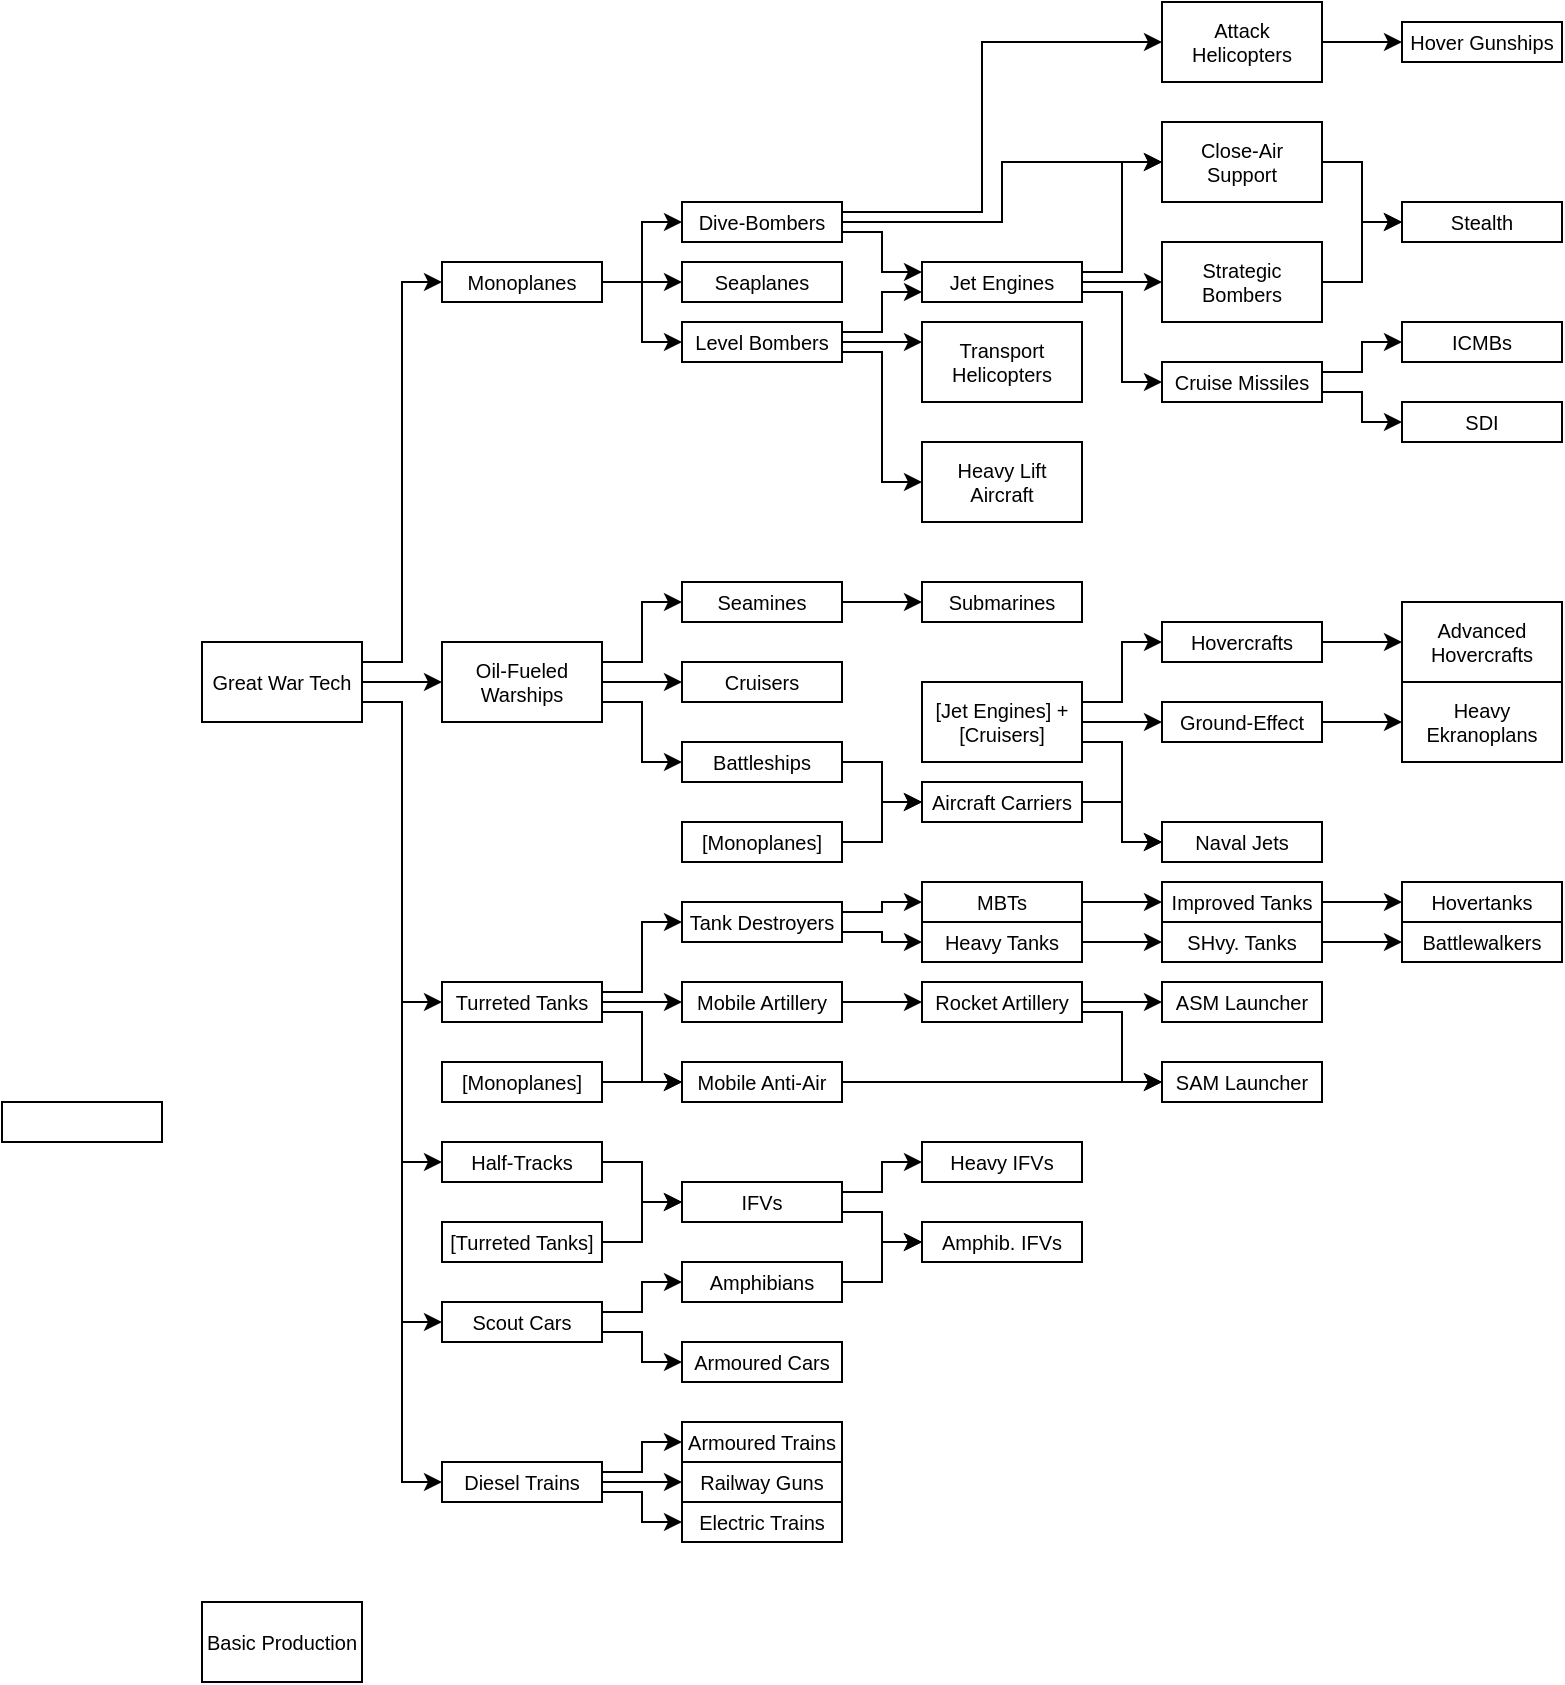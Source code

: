 <mxfile version="12.9.9" type="device"><diagram id="LhzCE-WjMISxoBTkqzNR" name="Page-1"><mxGraphModel dx="1072" dy="792" grid="1" gridSize="10" guides="0" tooltips="1" connect="1" arrows="1" fold="1" page="1" pageScale="1" pageWidth="1600" pageHeight="900" math="0" shadow="0"><root><mxCell id="0"/><mxCell id="1" parent="0"/><mxCell id="kgX0s_0cHAz8_8uSXfBt-47" style="edgeStyle=orthogonalEdgeStyle;rounded=0;orthogonalLoop=1;jettySize=auto;html=1;exitX=1;exitY=0.25;exitDx=0;exitDy=0;entryX=0;entryY=0.5;entryDx=0;entryDy=0;fontSize=10;" edge="1" parent="1" source="kgX0s_0cHAz8_8uSXfBt-1" target="kgX0s_0cHAz8_8uSXfBt-3"><mxGeometry relative="1" as="geometry"/></mxCell><mxCell id="kgX0s_0cHAz8_8uSXfBt-48" style="edgeStyle=orthogonalEdgeStyle;rounded=0;orthogonalLoop=1;jettySize=auto;html=1;exitX=1;exitY=0.5;exitDx=0;exitDy=0;entryX=0;entryY=0.5;entryDx=0;entryDy=0;fontSize=10;" edge="1" parent="1" source="kgX0s_0cHAz8_8uSXfBt-1" target="kgX0s_0cHAz8_8uSXfBt-46"><mxGeometry relative="1" as="geometry"/></mxCell><mxCell id="kgX0s_0cHAz8_8uSXfBt-88" style="edgeStyle=orthogonalEdgeStyle;rounded=0;orthogonalLoop=1;jettySize=auto;html=1;exitX=1;exitY=0.75;exitDx=0;exitDy=0;entryX=0;entryY=0.5;entryDx=0;entryDy=0;fontSize=10;" edge="1" parent="1" source="kgX0s_0cHAz8_8uSXfBt-1" target="kgX0s_0cHAz8_8uSXfBt-77"><mxGeometry relative="1" as="geometry"/></mxCell><mxCell id="kgX0s_0cHAz8_8uSXfBt-89" style="edgeStyle=orthogonalEdgeStyle;rounded=0;orthogonalLoop=1;jettySize=auto;html=1;exitX=1;exitY=0.75;exitDx=0;exitDy=0;entryX=0;entryY=0.5;entryDx=0;entryDy=0;fontSize=10;" edge="1" parent="1" source="kgX0s_0cHAz8_8uSXfBt-1" target="kgX0s_0cHAz8_8uSXfBt-78"><mxGeometry relative="1" as="geometry"/></mxCell><mxCell id="kgX0s_0cHAz8_8uSXfBt-132" style="edgeStyle=orthogonalEdgeStyle;rounded=0;orthogonalLoop=1;jettySize=auto;html=1;exitX=1;exitY=0.75;exitDx=0;exitDy=0;entryX=0;entryY=0.5;entryDx=0;entryDy=0;fontSize=10;" edge="1" parent="1" source="kgX0s_0cHAz8_8uSXfBt-1" target="kgX0s_0cHAz8_8uSXfBt-128"><mxGeometry relative="1" as="geometry"/></mxCell><mxCell id="kgX0s_0cHAz8_8uSXfBt-138" style="edgeStyle=orthogonalEdgeStyle;rounded=0;orthogonalLoop=1;jettySize=auto;html=1;exitX=1;exitY=0.75;exitDx=0;exitDy=0;entryX=0;entryY=0.5;entryDx=0;entryDy=0;fontSize=10;" edge="1" parent="1" source="kgX0s_0cHAz8_8uSXfBt-1" target="kgX0s_0cHAz8_8uSXfBt-137"><mxGeometry relative="1" as="geometry"/></mxCell><mxCell id="kgX0s_0cHAz8_8uSXfBt-1" value="Great War Tech" style="rounded=0;whiteSpace=wrap;html=1;fontSize=10;" vertex="1" parent="1"><mxGeometry x="120" y="320" width="80" height="40" as="geometry"/></mxCell><mxCell id="kgX0s_0cHAz8_8uSXfBt-9" style="edgeStyle=orthogonalEdgeStyle;rounded=0;orthogonalLoop=1;jettySize=auto;html=1;exitX=1;exitY=0.5;exitDx=0;exitDy=0;entryX=0;entryY=0.5;entryDx=0;entryDy=0;fontSize=10;" edge="1" parent="1" source="kgX0s_0cHAz8_8uSXfBt-3" target="kgX0s_0cHAz8_8uSXfBt-8"><mxGeometry relative="1" as="geometry"/></mxCell><mxCell id="kgX0s_0cHAz8_8uSXfBt-10" style="edgeStyle=orthogonalEdgeStyle;rounded=0;orthogonalLoop=1;jettySize=auto;html=1;exitX=1;exitY=0.5;exitDx=0;exitDy=0;entryX=0;entryY=0.5;entryDx=0;entryDy=0;fontSize=10;" edge="1" parent="1" source="kgX0s_0cHAz8_8uSXfBt-3" target="kgX0s_0cHAz8_8uSXfBt-7"><mxGeometry relative="1" as="geometry"/></mxCell><mxCell id="kgX0s_0cHAz8_8uSXfBt-11" style="edgeStyle=orthogonalEdgeStyle;rounded=0;orthogonalLoop=1;jettySize=auto;html=1;exitX=1;exitY=0.5;exitDx=0;exitDy=0;entryX=0;entryY=0.5;entryDx=0;entryDy=0;fontSize=10;" edge="1" parent="1" source="kgX0s_0cHAz8_8uSXfBt-3" target="kgX0s_0cHAz8_8uSXfBt-5"><mxGeometry relative="1" as="geometry"/></mxCell><mxCell id="kgX0s_0cHAz8_8uSXfBt-3" value="Monoplanes" style="rounded=0;whiteSpace=wrap;html=1;fontSize=10;" vertex="1" parent="1"><mxGeometry x="240" y="130" width="80" height="20" as="geometry"/></mxCell><mxCell id="kgX0s_0cHAz8_8uSXfBt-17" style="edgeStyle=orthogonalEdgeStyle;rounded=0;orthogonalLoop=1;jettySize=auto;html=1;exitX=1;exitY=0.5;exitDx=0;exitDy=0;entryX=0;entryY=0.5;entryDx=0;entryDy=0;fontSize=10;" edge="1" parent="1" source="kgX0s_0cHAz8_8uSXfBt-5" target="kgX0s_0cHAz8_8uSXfBt-15"><mxGeometry relative="1" as="geometry"/></mxCell><mxCell id="kgX0s_0cHAz8_8uSXfBt-40" style="edgeStyle=orthogonalEdgeStyle;rounded=0;orthogonalLoop=1;jettySize=auto;html=1;exitX=1;exitY=0.75;exitDx=0;exitDy=0;entryX=0;entryY=0.25;entryDx=0;entryDy=0;fontSize=10;" edge="1" parent="1" source="kgX0s_0cHAz8_8uSXfBt-5" target="kgX0s_0cHAz8_8uSXfBt-12"><mxGeometry relative="1" as="geometry"/></mxCell><mxCell id="kgX0s_0cHAz8_8uSXfBt-76" style="edgeStyle=orthogonalEdgeStyle;rounded=0;orthogonalLoop=1;jettySize=auto;html=1;exitX=1;exitY=0.25;exitDx=0;exitDy=0;entryX=0;entryY=0.5;entryDx=0;entryDy=0;fontSize=10;" edge="1" parent="1" source="kgX0s_0cHAz8_8uSXfBt-5" target="kgX0s_0cHAz8_8uSXfBt-22"><mxGeometry relative="1" as="geometry"><Array as="points"><mxPoint x="510" y="105"/><mxPoint x="510" y="20"/></Array></mxGeometry></mxCell><mxCell id="kgX0s_0cHAz8_8uSXfBt-5" value="Dive-Bombers" style="rounded=0;whiteSpace=wrap;html=1;fontSize=10;" vertex="1" parent="1"><mxGeometry x="360" y="100" width="80" height="20" as="geometry"/></mxCell><mxCell id="kgX0s_0cHAz8_8uSXfBt-38" style="edgeStyle=orthogonalEdgeStyle;rounded=0;orthogonalLoop=1;jettySize=auto;html=1;exitX=1;exitY=0.75;exitDx=0;exitDy=0;entryX=0;entryY=0.5;entryDx=0;entryDy=0;fontSize=10;" edge="1" parent="1" source="kgX0s_0cHAz8_8uSXfBt-7" target="kgX0s_0cHAz8_8uSXfBt-20"><mxGeometry relative="1" as="geometry"/></mxCell><mxCell id="kgX0s_0cHAz8_8uSXfBt-39" style="edgeStyle=orthogonalEdgeStyle;rounded=0;orthogonalLoop=1;jettySize=auto;html=1;exitX=1;exitY=0.25;exitDx=0;exitDy=0;entryX=0;entryY=0.75;entryDx=0;entryDy=0;fontSize=10;" edge="1" parent="1" source="kgX0s_0cHAz8_8uSXfBt-7" target="kgX0s_0cHAz8_8uSXfBt-12"><mxGeometry relative="1" as="geometry"/></mxCell><mxCell id="kgX0s_0cHAz8_8uSXfBt-75" style="edgeStyle=orthogonalEdgeStyle;rounded=0;orthogonalLoop=1;jettySize=auto;html=1;exitX=1;exitY=0.5;exitDx=0;exitDy=0;entryX=0;entryY=0.25;entryDx=0;entryDy=0;fontSize=10;" edge="1" parent="1" source="kgX0s_0cHAz8_8uSXfBt-7" target="kgX0s_0cHAz8_8uSXfBt-28"><mxGeometry relative="1" as="geometry"/></mxCell><mxCell id="kgX0s_0cHAz8_8uSXfBt-7" value="Level Bombers" style="rounded=0;whiteSpace=wrap;html=1;fontSize=10;" vertex="1" parent="1"><mxGeometry x="360" y="160" width="80" height="20" as="geometry"/></mxCell><mxCell id="kgX0s_0cHAz8_8uSXfBt-8" value="Seaplanes" style="rounded=0;whiteSpace=wrap;html=1;fontSize=10;" vertex="1" parent="1"><mxGeometry x="360" y="130" width="80" height="20" as="geometry"/></mxCell><mxCell id="kgX0s_0cHAz8_8uSXfBt-19" style="edgeStyle=orthogonalEdgeStyle;rounded=0;orthogonalLoop=1;jettySize=auto;html=1;exitX=1;exitY=0.5;exitDx=0;exitDy=0;entryX=0;entryY=0.5;entryDx=0;entryDy=0;fontSize=10;" edge="1" parent="1" source="kgX0s_0cHAz8_8uSXfBt-12" target="kgX0s_0cHAz8_8uSXfBt-18"><mxGeometry relative="1" as="geometry"/></mxCell><mxCell id="kgX0s_0cHAz8_8uSXfBt-42" style="edgeStyle=orthogonalEdgeStyle;rounded=0;orthogonalLoop=1;jettySize=auto;html=1;exitX=1;exitY=0.25;exitDx=0;exitDy=0;entryX=0;entryY=0.5;entryDx=0;entryDy=0;fontSize=10;" edge="1" parent="1" source="kgX0s_0cHAz8_8uSXfBt-12" target="kgX0s_0cHAz8_8uSXfBt-15"><mxGeometry relative="1" as="geometry"/></mxCell><mxCell id="kgX0s_0cHAz8_8uSXfBt-43" style="edgeStyle=orthogonalEdgeStyle;rounded=0;orthogonalLoop=1;jettySize=auto;html=1;exitX=1;exitY=0.75;exitDx=0;exitDy=0;entryX=0;entryY=0.5;entryDx=0;entryDy=0;fontSize=10;" edge="1" parent="1" source="kgX0s_0cHAz8_8uSXfBt-12" target="kgX0s_0cHAz8_8uSXfBt-31"><mxGeometry relative="1" as="geometry"/></mxCell><mxCell id="kgX0s_0cHAz8_8uSXfBt-12" value="Jet Engines" style="rounded=0;whiteSpace=wrap;html=1;fontSize=10;" vertex="1" parent="1"><mxGeometry x="480" y="130" width="80" height="20" as="geometry"/></mxCell><mxCell id="kgX0s_0cHAz8_8uSXfBt-26" style="edgeStyle=orthogonalEdgeStyle;rounded=0;orthogonalLoop=1;jettySize=auto;html=1;exitX=1;exitY=0.5;exitDx=0;exitDy=0;entryX=0;entryY=0.5;entryDx=0;entryDy=0;fontSize=10;" edge="1" parent="1" source="kgX0s_0cHAz8_8uSXfBt-15" target="kgX0s_0cHAz8_8uSXfBt-24"><mxGeometry relative="1" as="geometry"/></mxCell><mxCell id="kgX0s_0cHAz8_8uSXfBt-15" value="Close-Air Support" style="rounded=0;whiteSpace=wrap;html=1;fontSize=10;" vertex="1" parent="1"><mxGeometry x="600" y="60" width="80" height="40" as="geometry"/></mxCell><mxCell id="kgX0s_0cHAz8_8uSXfBt-27" style="edgeStyle=orthogonalEdgeStyle;rounded=0;orthogonalLoop=1;jettySize=auto;html=1;exitX=1;exitY=0.5;exitDx=0;exitDy=0;entryX=0;entryY=0.5;entryDx=0;entryDy=0;fontSize=10;" edge="1" parent="1" source="kgX0s_0cHAz8_8uSXfBt-18" target="kgX0s_0cHAz8_8uSXfBt-24"><mxGeometry relative="1" as="geometry"/></mxCell><mxCell id="kgX0s_0cHAz8_8uSXfBt-18" value="Strategic Bombers" style="rounded=0;whiteSpace=wrap;html=1;fontSize=10;" vertex="1" parent="1"><mxGeometry x="600" y="120" width="80" height="40" as="geometry"/></mxCell><mxCell id="kgX0s_0cHAz8_8uSXfBt-20" value="Heavy Lift Aircraft" style="rounded=0;whiteSpace=wrap;html=1;fontSize=10;" vertex="1" parent="1"><mxGeometry x="480" y="220" width="80" height="40" as="geometry"/></mxCell><mxCell id="kgX0s_0cHAz8_8uSXfBt-134" style="edgeStyle=orthogonalEdgeStyle;rounded=0;orthogonalLoop=1;jettySize=auto;html=1;exitX=1;exitY=0.5;exitDx=0;exitDy=0;entryX=0;entryY=0.5;entryDx=0;entryDy=0;fontSize=10;" edge="1" parent="1" source="kgX0s_0cHAz8_8uSXfBt-22" target="kgX0s_0cHAz8_8uSXfBt-133"><mxGeometry relative="1" as="geometry"/></mxCell><mxCell id="kgX0s_0cHAz8_8uSXfBt-22" value="Attack Helicopters" style="rounded=0;whiteSpace=wrap;html=1;fontSize=10;" vertex="1" parent="1"><mxGeometry x="600" width="80" height="40" as="geometry"/></mxCell><mxCell id="kgX0s_0cHAz8_8uSXfBt-24" value="Stealth" style="rounded=0;whiteSpace=wrap;html=1;fontSize=10;" vertex="1" parent="1"><mxGeometry x="720" y="100" width="80" height="20" as="geometry"/></mxCell><mxCell id="kgX0s_0cHAz8_8uSXfBt-28" value="Transport Helicopters" style="rounded=0;whiteSpace=wrap;html=1;fontSize=10;" vertex="1" parent="1"><mxGeometry x="480" y="160" width="80" height="40" as="geometry"/></mxCell><mxCell id="kgX0s_0cHAz8_8uSXfBt-44" style="edgeStyle=orthogonalEdgeStyle;rounded=0;orthogonalLoop=1;jettySize=auto;html=1;exitX=1;exitY=0.75;exitDx=0;exitDy=0;entryX=0;entryY=0.5;entryDx=0;entryDy=0;fontSize=10;" edge="1" parent="1" source="kgX0s_0cHAz8_8uSXfBt-31" target="kgX0s_0cHAz8_8uSXfBt-35"><mxGeometry relative="1" as="geometry"/></mxCell><mxCell id="kgX0s_0cHAz8_8uSXfBt-45" style="edgeStyle=orthogonalEdgeStyle;rounded=0;orthogonalLoop=1;jettySize=auto;html=1;exitX=1;exitY=0.25;exitDx=0;exitDy=0;entryX=0;entryY=0.5;entryDx=0;entryDy=0;fontSize=10;" edge="1" parent="1" source="kgX0s_0cHAz8_8uSXfBt-31" target="kgX0s_0cHAz8_8uSXfBt-34"><mxGeometry relative="1" as="geometry"/></mxCell><mxCell id="kgX0s_0cHAz8_8uSXfBt-31" value="Cruise Missiles" style="rounded=0;whiteSpace=wrap;html=1;fontSize=10;" vertex="1" parent="1"><mxGeometry x="600" y="180" width="80" height="20" as="geometry"/></mxCell><mxCell id="kgX0s_0cHAz8_8uSXfBt-34" value="ICMBs" style="rounded=0;whiteSpace=wrap;html=1;fontSize=10;" vertex="1" parent="1"><mxGeometry x="720" y="160" width="80" height="20" as="geometry"/></mxCell><mxCell id="kgX0s_0cHAz8_8uSXfBt-35" value="SDI" style="rounded=0;whiteSpace=wrap;html=1;fontSize=10;" vertex="1" parent="1"><mxGeometry x="720" y="200" width="80" height="20" as="geometry"/></mxCell><mxCell id="kgX0s_0cHAz8_8uSXfBt-50" style="edgeStyle=orthogonalEdgeStyle;rounded=0;orthogonalLoop=1;jettySize=auto;html=1;exitX=1;exitY=0.25;exitDx=0;exitDy=0;entryX=0;entryY=0.5;entryDx=0;entryDy=0;fontSize=10;" edge="1" parent="1" source="kgX0s_0cHAz8_8uSXfBt-46" target="kgX0s_0cHAz8_8uSXfBt-49"><mxGeometry relative="1" as="geometry"/></mxCell><mxCell id="kgX0s_0cHAz8_8uSXfBt-55" style="edgeStyle=orthogonalEdgeStyle;rounded=0;orthogonalLoop=1;jettySize=auto;html=1;exitX=1;exitY=0.5;exitDx=0;exitDy=0;entryX=0;entryY=0.5;entryDx=0;entryDy=0;fontSize=10;" edge="1" parent="1" source="kgX0s_0cHAz8_8uSXfBt-46" target="kgX0s_0cHAz8_8uSXfBt-51"><mxGeometry relative="1" as="geometry"/></mxCell><mxCell id="kgX0s_0cHAz8_8uSXfBt-56" style="edgeStyle=orthogonalEdgeStyle;rounded=0;orthogonalLoop=1;jettySize=auto;html=1;exitX=1;exitY=0.75;exitDx=0;exitDy=0;entryX=0;entryY=0.5;entryDx=0;entryDy=0;fontSize=10;" edge="1" parent="1" source="kgX0s_0cHAz8_8uSXfBt-46" target="kgX0s_0cHAz8_8uSXfBt-54"><mxGeometry relative="1" as="geometry"/></mxCell><mxCell id="kgX0s_0cHAz8_8uSXfBt-46" value="Oil-Fueled Warships" style="rounded=0;whiteSpace=wrap;html=1;fontSize=10;" vertex="1" parent="1"><mxGeometry x="240" y="320" width="80" height="40" as="geometry"/></mxCell><mxCell id="kgX0s_0cHAz8_8uSXfBt-58" style="edgeStyle=orthogonalEdgeStyle;rounded=0;orthogonalLoop=1;jettySize=auto;html=1;exitX=1;exitY=0.5;exitDx=0;exitDy=0;entryX=0;entryY=0.5;entryDx=0;entryDy=0;fontSize=10;" edge="1" parent="1" source="kgX0s_0cHAz8_8uSXfBt-49" target="kgX0s_0cHAz8_8uSXfBt-57"><mxGeometry relative="1" as="geometry"/></mxCell><mxCell id="kgX0s_0cHAz8_8uSXfBt-49" value="Seamines" style="rounded=0;whiteSpace=wrap;html=1;fontSize=10;" vertex="1" parent="1"><mxGeometry x="360" y="290" width="80" height="20" as="geometry"/></mxCell><mxCell id="kgX0s_0cHAz8_8uSXfBt-51" value="Cruisers" style="rounded=0;whiteSpace=wrap;html=1;fontSize=10;" vertex="1" parent="1"><mxGeometry x="360" y="330" width="80" height="20" as="geometry"/></mxCell><mxCell id="kgX0s_0cHAz8_8uSXfBt-61" style="edgeStyle=orthogonalEdgeStyle;rounded=0;orthogonalLoop=1;jettySize=auto;html=1;exitX=1;exitY=0.5;exitDx=0;exitDy=0;entryX=0;entryY=0.5;entryDx=0;entryDy=0;fontSize=10;" edge="1" parent="1" source="kgX0s_0cHAz8_8uSXfBt-54" target="kgX0s_0cHAz8_8uSXfBt-60"><mxGeometry relative="1" as="geometry"/></mxCell><mxCell id="kgX0s_0cHAz8_8uSXfBt-54" value="Battleships" style="rounded=0;whiteSpace=wrap;html=1;fontSize=10;" vertex="1" parent="1"><mxGeometry x="360" y="370" width="80" height="20" as="geometry"/></mxCell><mxCell id="kgX0s_0cHAz8_8uSXfBt-57" value="Submarines" style="rounded=0;whiteSpace=wrap;html=1;fontSize=10;" vertex="1" parent="1"><mxGeometry x="480" y="290" width="80" height="20" as="geometry"/></mxCell><mxCell id="kgX0s_0cHAz8_8uSXfBt-66" style="edgeStyle=orthogonalEdgeStyle;rounded=0;orthogonalLoop=1;jettySize=auto;html=1;exitX=1;exitY=0.75;exitDx=0;exitDy=0;entryX=0;entryY=0.5;entryDx=0;entryDy=0;fontSize=10;" edge="1" parent="1" source="kgX0s_0cHAz8_8uSXfBt-59" target="kgX0s_0cHAz8_8uSXfBt-64"><mxGeometry relative="1" as="geometry"/></mxCell><mxCell id="kgX0s_0cHAz8_8uSXfBt-69" style="edgeStyle=orthogonalEdgeStyle;rounded=0;orthogonalLoop=1;jettySize=auto;html=1;exitX=1;exitY=0.5;exitDx=0;exitDy=0;entryX=0;entryY=0.5;entryDx=0;entryDy=0;fontSize=10;" edge="1" parent="1" source="kgX0s_0cHAz8_8uSXfBt-59" target="kgX0s_0cHAz8_8uSXfBt-67"><mxGeometry relative="1" as="geometry"/></mxCell><mxCell id="kgX0s_0cHAz8_8uSXfBt-115" style="edgeStyle=orthogonalEdgeStyle;rounded=0;orthogonalLoop=1;jettySize=auto;html=1;exitX=1;exitY=0.25;exitDx=0;exitDy=0;entryX=0;entryY=0.5;entryDx=0;entryDy=0;fontSize=10;" edge="1" parent="1" source="kgX0s_0cHAz8_8uSXfBt-59" target="kgX0s_0cHAz8_8uSXfBt-68"><mxGeometry relative="1" as="geometry"/></mxCell><mxCell id="kgX0s_0cHAz8_8uSXfBt-59" value="[Jet Engines] + [Cruisers]" style="rounded=0;whiteSpace=wrap;html=1;fontSize=10;" vertex="1" parent="1"><mxGeometry x="480" y="340" width="80" height="40" as="geometry"/></mxCell><mxCell id="kgX0s_0cHAz8_8uSXfBt-65" style="edgeStyle=orthogonalEdgeStyle;rounded=0;orthogonalLoop=1;jettySize=auto;html=1;exitX=1;exitY=0.5;exitDx=0;exitDy=0;entryX=0;entryY=0.5;entryDx=0;entryDy=0;fontSize=10;" edge="1" parent="1" source="kgX0s_0cHAz8_8uSXfBt-60" target="kgX0s_0cHAz8_8uSXfBt-64"><mxGeometry relative="1" as="geometry"/></mxCell><mxCell id="kgX0s_0cHAz8_8uSXfBt-60" value="Aircraft Carriers" style="rounded=0;whiteSpace=wrap;html=1;fontSize=10;" vertex="1" parent="1"><mxGeometry x="480" y="390" width="80" height="20" as="geometry"/></mxCell><mxCell id="kgX0s_0cHAz8_8uSXfBt-63" style="edgeStyle=orthogonalEdgeStyle;rounded=0;orthogonalLoop=1;jettySize=auto;html=1;exitX=1;exitY=0.5;exitDx=0;exitDy=0;entryX=0;entryY=0.5;entryDx=0;entryDy=0;fontSize=10;" edge="1" parent="1" source="kgX0s_0cHAz8_8uSXfBt-62" target="kgX0s_0cHAz8_8uSXfBt-60"><mxGeometry relative="1" as="geometry"/></mxCell><mxCell id="kgX0s_0cHAz8_8uSXfBt-62" value="[Monoplanes]" style="rounded=0;whiteSpace=wrap;html=1;fontSize=10;" vertex="1" parent="1"><mxGeometry x="360" y="410" width="80" height="20" as="geometry"/></mxCell><mxCell id="kgX0s_0cHAz8_8uSXfBt-64" value="Naval Jets" style="rounded=0;whiteSpace=wrap;html=1;fontSize=10;" vertex="1" parent="1"><mxGeometry x="600" y="410" width="80" height="20" as="geometry"/></mxCell><mxCell id="kgX0s_0cHAz8_8uSXfBt-74" style="edgeStyle=orthogonalEdgeStyle;rounded=0;orthogonalLoop=1;jettySize=auto;html=1;exitX=1;exitY=0.5;exitDx=0;exitDy=0;entryX=0;entryY=0.5;entryDx=0;entryDy=0;fontSize=10;" edge="1" parent="1" source="kgX0s_0cHAz8_8uSXfBt-67" target="kgX0s_0cHAz8_8uSXfBt-73"><mxGeometry relative="1" as="geometry"/></mxCell><mxCell id="kgX0s_0cHAz8_8uSXfBt-67" value="Ground-Effect" style="rounded=0;whiteSpace=wrap;html=1;fontSize=10;" vertex="1" parent="1"><mxGeometry x="600" y="350" width="80" height="20" as="geometry"/></mxCell><mxCell id="kgX0s_0cHAz8_8uSXfBt-72" style="edgeStyle=orthogonalEdgeStyle;rounded=0;orthogonalLoop=1;jettySize=auto;html=1;exitX=1;exitY=0.5;exitDx=0;exitDy=0;entryX=0;entryY=0.5;entryDx=0;entryDy=0;fontSize=10;" edge="1" parent="1" source="kgX0s_0cHAz8_8uSXfBt-68" target="kgX0s_0cHAz8_8uSXfBt-71"><mxGeometry relative="1" as="geometry"/></mxCell><mxCell id="kgX0s_0cHAz8_8uSXfBt-68" value="Hovercrafts" style="rounded=0;whiteSpace=wrap;html=1;fontSize=10;" vertex="1" parent="1"><mxGeometry x="600" y="310" width="80" height="20" as="geometry"/></mxCell><mxCell id="kgX0s_0cHAz8_8uSXfBt-71" value="Advanced Hovercrafts" style="rounded=0;whiteSpace=wrap;html=1;fontSize=10;" vertex="1" parent="1"><mxGeometry x="720" y="300" width="80" height="40" as="geometry"/></mxCell><mxCell id="kgX0s_0cHAz8_8uSXfBt-73" value="Heavy Ekranoplans" style="rounded=0;whiteSpace=wrap;html=1;fontSize=10;" vertex="1" parent="1"><mxGeometry x="720" y="340" width="80" height="40" as="geometry"/></mxCell><mxCell id="kgX0s_0cHAz8_8uSXfBt-82" style="edgeStyle=orthogonalEdgeStyle;rounded=0;orthogonalLoop=1;jettySize=auto;html=1;exitX=1;exitY=0.25;exitDx=0;exitDy=0;entryX=0;entryY=0.5;entryDx=0;entryDy=0;fontSize=10;" edge="1" parent="1" source="kgX0s_0cHAz8_8uSXfBt-77" target="kgX0s_0cHAz8_8uSXfBt-79"><mxGeometry relative="1" as="geometry"/></mxCell><mxCell id="kgX0s_0cHAz8_8uSXfBt-83" style="edgeStyle=orthogonalEdgeStyle;rounded=0;orthogonalLoop=1;jettySize=auto;html=1;exitX=1;exitY=0.5;exitDx=0;exitDy=0;entryX=0;entryY=0.5;entryDx=0;entryDy=0;fontSize=10;" edge="1" parent="1" source="kgX0s_0cHAz8_8uSXfBt-77" target="kgX0s_0cHAz8_8uSXfBt-80"><mxGeometry relative="1" as="geometry"/></mxCell><mxCell id="kgX0s_0cHAz8_8uSXfBt-86" style="edgeStyle=orthogonalEdgeStyle;rounded=0;orthogonalLoop=1;jettySize=auto;html=1;exitX=1;exitY=0.75;exitDx=0;exitDy=0;entryX=0;entryY=0.5;entryDx=0;entryDy=0;fontSize=10;" edge="1" parent="1" source="kgX0s_0cHAz8_8uSXfBt-77" target="kgX0s_0cHAz8_8uSXfBt-85"><mxGeometry relative="1" as="geometry"/></mxCell><mxCell id="kgX0s_0cHAz8_8uSXfBt-77" value="Turreted Tanks" style="rounded=0;whiteSpace=wrap;html=1;fontSize=10;" vertex="1" parent="1"><mxGeometry x="240" y="490" width="80" height="20" as="geometry"/></mxCell><mxCell id="kgX0s_0cHAz8_8uSXfBt-120" style="edgeStyle=orthogonalEdgeStyle;rounded=0;orthogonalLoop=1;jettySize=auto;html=1;exitX=1;exitY=0.5;exitDx=0;exitDy=0;entryX=0;entryY=0.5;entryDx=0;entryDy=0;fontSize=10;" edge="1" parent="1" source="kgX0s_0cHAz8_8uSXfBt-78" target="kgX0s_0cHAz8_8uSXfBt-118"><mxGeometry relative="1" as="geometry"/></mxCell><mxCell id="kgX0s_0cHAz8_8uSXfBt-78" value="Half-Tracks" style="rounded=0;whiteSpace=wrap;html=1;fontSize=10;" vertex="1" parent="1"><mxGeometry x="240" y="570" width="80" height="20" as="geometry"/></mxCell><mxCell id="kgX0s_0cHAz8_8uSXfBt-101" style="edgeStyle=orthogonalEdgeStyle;rounded=0;orthogonalLoop=1;jettySize=auto;html=1;exitX=1;exitY=0.75;exitDx=0;exitDy=0;entryX=0;entryY=0.5;entryDx=0;entryDy=0;fontSize=10;" edge="1" parent="1" source="kgX0s_0cHAz8_8uSXfBt-79" target="kgX0s_0cHAz8_8uSXfBt-99"><mxGeometry relative="1" as="geometry"/></mxCell><mxCell id="kgX0s_0cHAz8_8uSXfBt-102" style="edgeStyle=orthogonalEdgeStyle;rounded=0;orthogonalLoop=1;jettySize=auto;html=1;exitX=1;exitY=0.25;exitDx=0;exitDy=0;entryX=0;entryY=0.5;entryDx=0;entryDy=0;fontSize=10;" edge="1" parent="1" source="kgX0s_0cHAz8_8uSXfBt-79" target="kgX0s_0cHAz8_8uSXfBt-100"><mxGeometry relative="1" as="geometry"/></mxCell><mxCell id="kgX0s_0cHAz8_8uSXfBt-79" value="Tank Destroyers" style="rounded=0;whiteSpace=wrap;html=1;fontSize=10;" vertex="1" parent="1"><mxGeometry x="360" y="450" width="80" height="20" as="geometry"/></mxCell><mxCell id="kgX0s_0cHAz8_8uSXfBt-91" style="edgeStyle=orthogonalEdgeStyle;rounded=0;orthogonalLoop=1;jettySize=auto;html=1;exitX=1;exitY=0.5;exitDx=0;exitDy=0;entryX=0;entryY=0.5;entryDx=0;entryDy=0;fontSize=10;" edge="1" parent="1" source="kgX0s_0cHAz8_8uSXfBt-80" target="kgX0s_0cHAz8_8uSXfBt-90"><mxGeometry relative="1" as="geometry"/></mxCell><mxCell id="kgX0s_0cHAz8_8uSXfBt-80" value="Mobile Artillery" style="rounded=0;whiteSpace=wrap;html=1;fontSize=10;" vertex="1" parent="1"><mxGeometry x="360" y="490" width="80" height="20" as="geometry"/></mxCell><mxCell id="kgX0s_0cHAz8_8uSXfBt-87" style="edgeStyle=orthogonalEdgeStyle;rounded=0;orthogonalLoop=1;jettySize=auto;html=1;exitX=1;exitY=0.5;exitDx=0;exitDy=0;fontSize=10;" edge="1" parent="1" source="kgX0s_0cHAz8_8uSXfBt-84"><mxGeometry relative="1" as="geometry"><mxPoint x="360" y="540" as="targetPoint"/></mxGeometry></mxCell><mxCell id="kgX0s_0cHAz8_8uSXfBt-84" value="[Monoplanes]" style="rounded=0;whiteSpace=wrap;html=1;fontSize=10;" vertex="1" parent="1"><mxGeometry x="240" y="530" width="80" height="20" as="geometry"/></mxCell><mxCell id="kgX0s_0cHAz8_8uSXfBt-96" style="edgeStyle=orthogonalEdgeStyle;rounded=0;orthogonalLoop=1;jettySize=auto;html=1;exitX=1;exitY=0.5;exitDx=0;exitDy=0;entryX=0;entryY=0.5;entryDx=0;entryDy=0;fontSize=10;" edge="1" parent="1" source="kgX0s_0cHAz8_8uSXfBt-85" target="kgX0s_0cHAz8_8uSXfBt-92"><mxGeometry relative="1" as="geometry"/></mxCell><mxCell id="kgX0s_0cHAz8_8uSXfBt-85" value="Mobile Anti-Air" style="rounded=0;whiteSpace=wrap;html=1;fontSize=10;" vertex="1" parent="1"><mxGeometry x="360" y="530" width="80" height="20" as="geometry"/></mxCell><mxCell id="kgX0s_0cHAz8_8uSXfBt-95" style="edgeStyle=orthogonalEdgeStyle;rounded=0;orthogonalLoop=1;jettySize=auto;html=1;exitX=1;exitY=0.5;exitDx=0;exitDy=0;entryX=0;entryY=0.5;entryDx=0;entryDy=0;fontSize=10;" edge="1" parent="1" source="kgX0s_0cHAz8_8uSXfBt-90" target="kgX0s_0cHAz8_8uSXfBt-94"><mxGeometry relative="1" as="geometry"/></mxCell><mxCell id="kgX0s_0cHAz8_8uSXfBt-98" style="edgeStyle=orthogonalEdgeStyle;rounded=0;orthogonalLoop=1;jettySize=auto;html=1;exitX=1;exitY=0.75;exitDx=0;exitDy=0;entryX=0;entryY=0.5;entryDx=0;entryDy=0;fontSize=10;" edge="1" parent="1" source="kgX0s_0cHAz8_8uSXfBt-90" target="kgX0s_0cHAz8_8uSXfBt-92"><mxGeometry relative="1" as="geometry"/></mxCell><mxCell id="kgX0s_0cHAz8_8uSXfBt-90" value="Rocket Artillery" style="rounded=0;whiteSpace=wrap;html=1;fontSize=10;" vertex="1" parent="1"><mxGeometry x="480" y="490" width="80" height="20" as="geometry"/></mxCell><mxCell id="kgX0s_0cHAz8_8uSXfBt-92" value="SAM Launcher" style="rounded=0;whiteSpace=wrap;html=1;fontSize=10;" vertex="1" parent="1"><mxGeometry x="600" y="530" width="80" height="20" as="geometry"/></mxCell><mxCell id="kgX0s_0cHAz8_8uSXfBt-94" value="ASM Launcher" style="rounded=0;whiteSpace=wrap;html=1;fontSize=10;" vertex="1" parent="1"><mxGeometry x="600" y="490" width="80" height="20" as="geometry"/></mxCell><mxCell id="kgX0s_0cHAz8_8uSXfBt-112" style="edgeStyle=orthogonalEdgeStyle;rounded=0;orthogonalLoop=1;jettySize=auto;html=1;exitX=1;exitY=0.5;exitDx=0;exitDy=0;entryX=0;entryY=0.5;entryDx=0;entryDy=0;fontSize=10;" edge="1" parent="1" source="kgX0s_0cHAz8_8uSXfBt-99" target="kgX0s_0cHAz8_8uSXfBt-109"><mxGeometry relative="1" as="geometry"/></mxCell><mxCell id="kgX0s_0cHAz8_8uSXfBt-99" value="Heavy Tanks" style="rounded=0;whiteSpace=wrap;html=1;fontSize=10;" vertex="1" parent="1"><mxGeometry x="480" y="460" width="80" height="20" as="geometry"/></mxCell><mxCell id="kgX0s_0cHAz8_8uSXfBt-110" style="edgeStyle=orthogonalEdgeStyle;rounded=0;orthogonalLoop=1;jettySize=auto;html=1;exitX=1;exitY=0.5;exitDx=0;exitDy=0;entryX=0;entryY=0.5;entryDx=0;entryDy=0;fontSize=10;" edge="1" parent="1" source="kgX0s_0cHAz8_8uSXfBt-100" target="kgX0s_0cHAz8_8uSXfBt-108"><mxGeometry relative="1" as="geometry"/></mxCell><mxCell id="kgX0s_0cHAz8_8uSXfBt-100" value="MBTs" style="rounded=0;whiteSpace=wrap;html=1;fontSize=10;" vertex="1" parent="1"><mxGeometry x="480" y="440" width="80" height="20" as="geometry"/></mxCell><mxCell id="kgX0s_0cHAz8_8uSXfBt-103" value="Hovertanks" style="rounded=0;whiteSpace=wrap;html=1;fontSize=10;" vertex="1" parent="1"><mxGeometry x="720" y="440" width="80" height="20" as="geometry"/></mxCell><mxCell id="kgX0s_0cHAz8_8uSXfBt-104" value="Battlewalkers" style="rounded=0;whiteSpace=wrap;html=1;fontSize=10;" vertex="1" parent="1"><mxGeometry x="720" y="460" width="80" height="20" as="geometry"/></mxCell><mxCell id="kgX0s_0cHAz8_8uSXfBt-105" value="" style="rounded=0;whiteSpace=wrap;html=1;fontSize=10;" vertex="1" parent="1"><mxGeometry x="20" y="550" width="80" height="20" as="geometry"/></mxCell><mxCell id="kgX0s_0cHAz8_8uSXfBt-111" style="edgeStyle=orthogonalEdgeStyle;rounded=0;orthogonalLoop=1;jettySize=auto;html=1;exitX=1;exitY=0.5;exitDx=0;exitDy=0;entryX=0;entryY=0.5;entryDx=0;entryDy=0;fontSize=10;" edge="1" parent="1" source="kgX0s_0cHAz8_8uSXfBt-108" target="kgX0s_0cHAz8_8uSXfBt-103"><mxGeometry relative="1" as="geometry"/></mxCell><mxCell id="kgX0s_0cHAz8_8uSXfBt-108" value="Improved Tanks" style="rounded=0;whiteSpace=wrap;html=1;fontSize=10;" vertex="1" parent="1"><mxGeometry x="600" y="440" width="80" height="20" as="geometry"/></mxCell><mxCell id="kgX0s_0cHAz8_8uSXfBt-113" style="edgeStyle=orthogonalEdgeStyle;rounded=0;orthogonalLoop=1;jettySize=auto;html=1;exitX=1;exitY=0.5;exitDx=0;exitDy=0;entryX=0;entryY=0.5;entryDx=0;entryDy=0;fontSize=10;" edge="1" parent="1" source="kgX0s_0cHAz8_8uSXfBt-109" target="kgX0s_0cHAz8_8uSXfBt-104"><mxGeometry relative="1" as="geometry"/></mxCell><mxCell id="kgX0s_0cHAz8_8uSXfBt-109" value="SHvy. Tanks" style="rounded=0;whiteSpace=wrap;html=1;fontSize=10;" vertex="1" parent="1"><mxGeometry x="600" y="460" width="80" height="20" as="geometry"/></mxCell><mxCell id="kgX0s_0cHAz8_8uSXfBt-119" style="edgeStyle=orthogonalEdgeStyle;rounded=0;orthogonalLoop=1;jettySize=auto;html=1;exitX=1;exitY=0.5;exitDx=0;exitDy=0;entryX=0;entryY=0.5;entryDx=0;entryDy=0;fontSize=10;" edge="1" parent="1" source="kgX0s_0cHAz8_8uSXfBt-117" target="kgX0s_0cHAz8_8uSXfBt-118"><mxGeometry relative="1" as="geometry"/></mxCell><mxCell id="kgX0s_0cHAz8_8uSXfBt-117" value="[Turreted Tanks]" style="rounded=0;whiteSpace=wrap;html=1;fontSize=10;" vertex="1" parent="1"><mxGeometry x="240" y="610" width="80" height="20" as="geometry"/></mxCell><mxCell id="kgX0s_0cHAz8_8uSXfBt-126" style="edgeStyle=orthogonalEdgeStyle;rounded=0;orthogonalLoop=1;jettySize=auto;html=1;exitX=1;exitY=0.75;exitDx=0;exitDy=0;entryX=0;entryY=0.5;entryDx=0;entryDy=0;fontSize=10;" edge="1" parent="1" source="kgX0s_0cHAz8_8uSXfBt-118" target="kgX0s_0cHAz8_8uSXfBt-124"><mxGeometry relative="1" as="geometry"/></mxCell><mxCell id="kgX0s_0cHAz8_8uSXfBt-127" style="edgeStyle=orthogonalEdgeStyle;rounded=0;orthogonalLoop=1;jettySize=auto;html=1;exitX=1;exitY=0.25;exitDx=0;exitDy=0;entryX=0;entryY=0.5;entryDx=0;entryDy=0;fontSize=10;" edge="1" parent="1" source="kgX0s_0cHAz8_8uSXfBt-118" target="kgX0s_0cHAz8_8uSXfBt-123"><mxGeometry relative="1" as="geometry"/></mxCell><mxCell id="kgX0s_0cHAz8_8uSXfBt-118" value="IFVs" style="rounded=0;whiteSpace=wrap;html=1;fontSize=10;" vertex="1" parent="1"><mxGeometry x="360" y="590" width="80" height="20" as="geometry"/></mxCell><mxCell id="kgX0s_0cHAz8_8uSXfBt-125" style="edgeStyle=orthogonalEdgeStyle;rounded=0;orthogonalLoop=1;jettySize=auto;html=1;exitX=1;exitY=0.5;exitDx=0;exitDy=0;entryX=0;entryY=0.5;entryDx=0;entryDy=0;fontSize=10;" edge="1" parent="1" source="kgX0s_0cHAz8_8uSXfBt-121" target="kgX0s_0cHAz8_8uSXfBt-124"><mxGeometry relative="1" as="geometry"/></mxCell><mxCell id="kgX0s_0cHAz8_8uSXfBt-121" value="Amphibians" style="rounded=0;whiteSpace=wrap;html=1;fontSize=10;" vertex="1" parent="1"><mxGeometry x="360" y="630" width="80" height="20" as="geometry"/></mxCell><mxCell id="kgX0s_0cHAz8_8uSXfBt-123" value="Heavy IFVs" style="rounded=0;whiteSpace=wrap;html=1;fontSize=10;" vertex="1" parent="1"><mxGeometry x="480" y="570" width="80" height="20" as="geometry"/></mxCell><mxCell id="kgX0s_0cHAz8_8uSXfBt-124" value="Amphib. IFVs" style="rounded=0;whiteSpace=wrap;html=1;fontSize=10;" vertex="1" parent="1"><mxGeometry x="480" y="610" width="80" height="20" as="geometry"/></mxCell><mxCell id="kgX0s_0cHAz8_8uSXfBt-130" style="edgeStyle=orthogonalEdgeStyle;rounded=0;orthogonalLoop=1;jettySize=auto;html=1;exitX=1;exitY=0.25;exitDx=0;exitDy=0;entryX=0;entryY=0.5;entryDx=0;entryDy=0;fontSize=10;" edge="1" parent="1" source="kgX0s_0cHAz8_8uSXfBt-128" target="kgX0s_0cHAz8_8uSXfBt-121"><mxGeometry relative="1" as="geometry"/></mxCell><mxCell id="kgX0s_0cHAz8_8uSXfBt-131" style="edgeStyle=orthogonalEdgeStyle;rounded=0;orthogonalLoop=1;jettySize=auto;html=1;exitX=1;exitY=0.75;exitDx=0;exitDy=0;entryX=0;entryY=0.5;entryDx=0;entryDy=0;fontSize=10;" edge="1" parent="1" source="kgX0s_0cHAz8_8uSXfBt-128" target="kgX0s_0cHAz8_8uSXfBt-129"><mxGeometry relative="1" as="geometry"/></mxCell><mxCell id="kgX0s_0cHAz8_8uSXfBt-128" value="Scout Cars" style="rounded=0;whiteSpace=wrap;html=1;fontSize=10;" vertex="1" parent="1"><mxGeometry x="240" y="650" width="80" height="20" as="geometry"/></mxCell><mxCell id="kgX0s_0cHAz8_8uSXfBt-129" value="Armoured Cars" style="rounded=0;whiteSpace=wrap;html=1;fontSize=10;" vertex="1" parent="1"><mxGeometry x="360" y="670" width="80" height="20" as="geometry"/></mxCell><mxCell id="kgX0s_0cHAz8_8uSXfBt-133" value="Hover Gunships" style="rounded=0;whiteSpace=wrap;html=1;fontSize=10;" vertex="1" parent="1"><mxGeometry x="720" y="10" width="80" height="20" as="geometry"/></mxCell><mxCell id="kgX0s_0cHAz8_8uSXfBt-136" value="Basic Production" style="rounded=0;whiteSpace=wrap;html=1;fontSize=10;" vertex="1" parent="1"><mxGeometry x="120" y="800" width="80" height="40" as="geometry"/></mxCell><mxCell id="kgX0s_0cHAz8_8uSXfBt-142" style="edgeStyle=orthogonalEdgeStyle;rounded=0;orthogonalLoop=1;jettySize=auto;html=1;exitX=1;exitY=0.75;exitDx=0;exitDy=0;entryX=0;entryY=0.5;entryDx=0;entryDy=0;fontSize=10;" edge="1" parent="1" source="kgX0s_0cHAz8_8uSXfBt-137" target="kgX0s_0cHAz8_8uSXfBt-141"><mxGeometry relative="1" as="geometry"/></mxCell><mxCell id="kgX0s_0cHAz8_8uSXfBt-143" style="edgeStyle=orthogonalEdgeStyle;rounded=0;orthogonalLoop=1;jettySize=auto;html=1;exitX=1;exitY=0.5;exitDx=0;exitDy=0;entryX=0;entryY=0.5;entryDx=0;entryDy=0;fontSize=10;" edge="1" parent="1" source="kgX0s_0cHAz8_8uSXfBt-137" target="kgX0s_0cHAz8_8uSXfBt-140"><mxGeometry relative="1" as="geometry"/></mxCell><mxCell id="kgX0s_0cHAz8_8uSXfBt-144" style="edgeStyle=orthogonalEdgeStyle;rounded=0;orthogonalLoop=1;jettySize=auto;html=1;exitX=1;exitY=0.25;exitDx=0;exitDy=0;entryX=0;entryY=0.5;entryDx=0;entryDy=0;fontSize=10;" edge="1" parent="1" source="kgX0s_0cHAz8_8uSXfBt-137" target="kgX0s_0cHAz8_8uSXfBt-139"><mxGeometry relative="1" as="geometry"/></mxCell><mxCell id="kgX0s_0cHAz8_8uSXfBt-137" value="Diesel Trains" style="rounded=0;whiteSpace=wrap;html=1;fontSize=10;" vertex="1" parent="1"><mxGeometry x="240" y="730" width="80" height="20" as="geometry"/></mxCell><mxCell id="kgX0s_0cHAz8_8uSXfBt-139" value="Armoured Trains" style="rounded=0;whiteSpace=wrap;html=1;fontSize=10;" vertex="1" parent="1"><mxGeometry x="360" y="710" width="80" height="20" as="geometry"/></mxCell><mxCell id="kgX0s_0cHAz8_8uSXfBt-140" value="Railway Guns" style="rounded=0;whiteSpace=wrap;html=1;fontSize=10;" vertex="1" parent="1"><mxGeometry x="360" y="730" width="80" height="20" as="geometry"/></mxCell><mxCell id="kgX0s_0cHAz8_8uSXfBt-141" value="Electric Trains" style="rounded=0;whiteSpace=wrap;html=1;fontSize=10;" vertex="1" parent="1"><mxGeometry x="360" y="750" width="80" height="20" as="geometry"/></mxCell></root></mxGraphModel></diagram></mxfile>